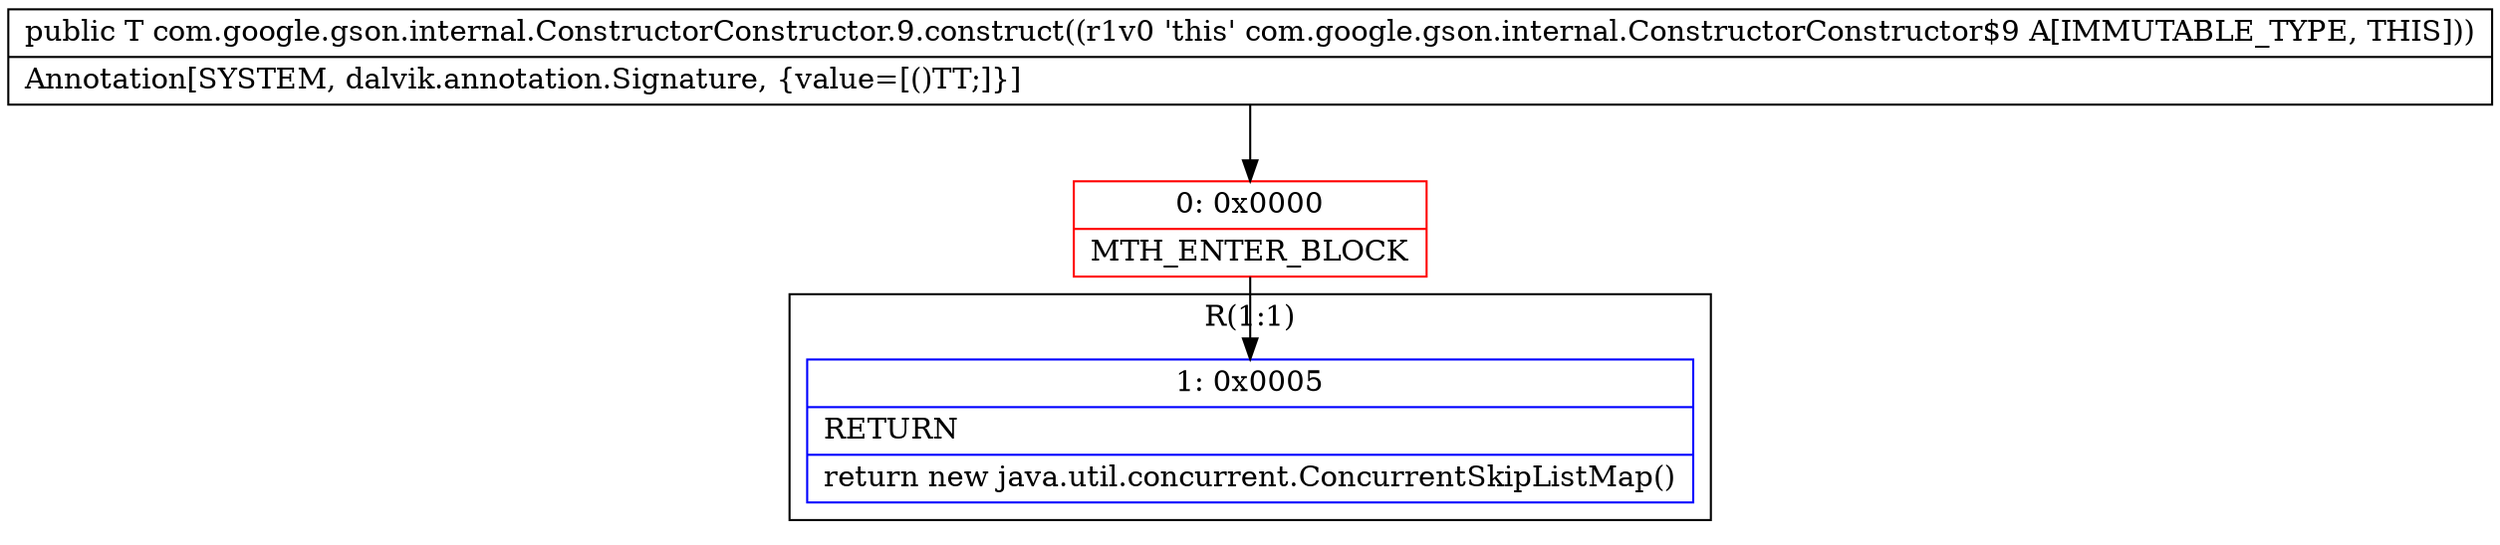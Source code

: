 digraph "CFG forcom.google.gson.internal.ConstructorConstructor.9.construct()Ljava\/lang\/Object;" {
subgraph cluster_Region_576706540 {
label = "R(1:1)";
node [shape=record,color=blue];
Node_1 [shape=record,label="{1\:\ 0x0005|RETURN\l|return new java.util.concurrent.ConcurrentSkipListMap()\l}"];
}
Node_0 [shape=record,color=red,label="{0\:\ 0x0000|MTH_ENTER_BLOCK\l}"];
MethodNode[shape=record,label="{public T com.google.gson.internal.ConstructorConstructor.9.construct((r1v0 'this' com.google.gson.internal.ConstructorConstructor$9 A[IMMUTABLE_TYPE, THIS]))  | Annotation[SYSTEM, dalvik.annotation.Signature, \{value=[()TT;]\}]\l}"];
MethodNode -> Node_0;
Node_0 -> Node_1;
}

